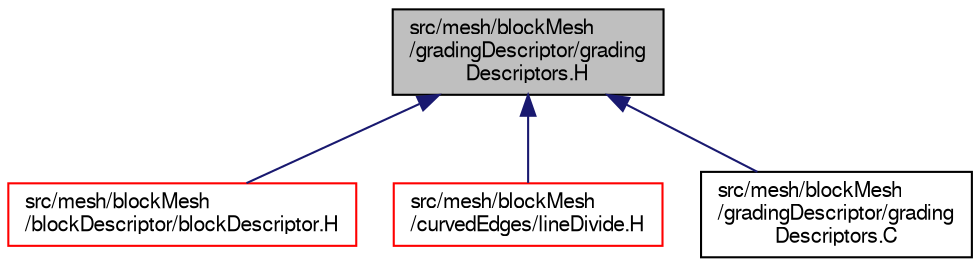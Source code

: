 digraph "src/mesh/blockMesh/gradingDescriptor/gradingDescriptors.H"
{
  bgcolor="transparent";
  edge [fontname="FreeSans",fontsize="10",labelfontname="FreeSans",labelfontsize="10"];
  node [fontname="FreeSans",fontsize="10",shape=record];
  Node49 [label="src/mesh/blockMesh\l/gradingDescriptor/grading\lDescriptors.H",height=0.2,width=0.4,color="black", fillcolor="grey75", style="filled", fontcolor="black"];
  Node49 -> Node50 [dir="back",color="midnightblue",fontsize="10",style="solid",fontname="FreeSans"];
  Node50 [label="src/mesh/blockMesh\l/blockDescriptor/blockDescriptor.H",height=0.2,width=0.4,color="red",URL="$a06995.html"];
  Node49 -> Node63 [dir="back",color="midnightblue",fontsize="10",style="solid",fontname="FreeSans"];
  Node63 [label="src/mesh/blockMesh\l/curvedEdges/lineDivide.H",height=0.2,width=0.4,color="red",URL="$a07058.html"];
  Node49 -> Node65 [dir="back",color="midnightblue",fontsize="10",style="solid",fontname="FreeSans"];
  Node65 [label="src/mesh/blockMesh\l/gradingDescriptor/grading\lDescriptors.C",height=0.2,width=0.4,color="black",URL="$a07091.html"];
}
